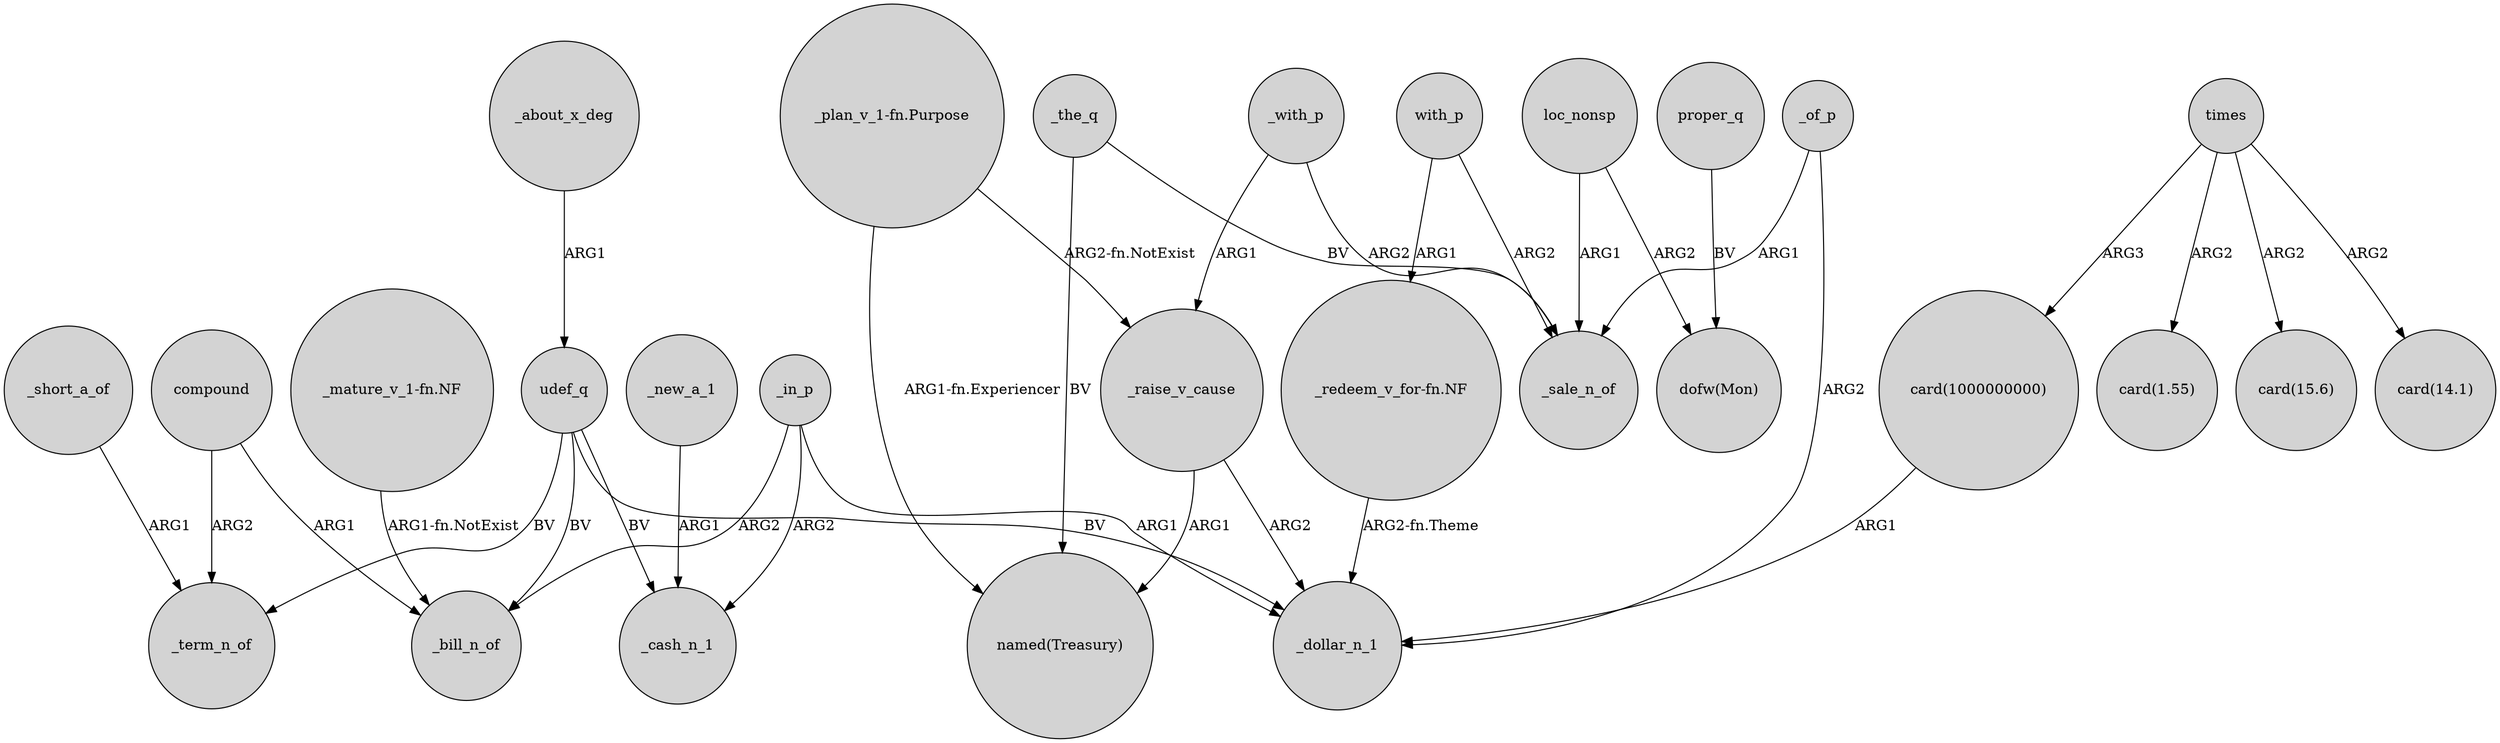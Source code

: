 digraph {
	node [shape=circle style=filled]
	loc_nonsp -> _sale_n_of [label=ARG1]
	compound -> _bill_n_of [label=ARG1]
	"_mature_v_1-fn.NF" -> _bill_n_of [label="ARG1-fn.NotExist"]
	compound -> _term_n_of [label=ARG2]
	udef_q -> _cash_n_1 [label=BV]
	_new_a_1 -> _cash_n_1 [label=ARG1]
	times -> "card(15.6)" [label=ARG2]
	_short_a_of -> _term_n_of [label=ARG1]
	times -> "card(14.1)" [label=ARG2]
	udef_q -> _bill_n_of [label=BV]
	_about_x_deg -> udef_q [label=ARG1]
	"_plan_v_1-fn.Purpose" -> _raise_v_cause [label="ARG2-fn.NotExist"]
	_raise_v_cause -> "named(Treasury)" [label=ARG1]
	times -> "card(1000000000)" [label=ARG3]
	_of_p -> _sale_n_of [label=ARG1]
	_in_p -> _bill_n_of [label=ARG2]
	_raise_v_cause -> _dollar_n_1 [label=ARG2]
	_the_q -> _sale_n_of [label=BV]
	with_p -> "_redeem_v_for-fn.NF" [label=ARG1]
	with_p -> _sale_n_of [label=ARG2]
	times -> "card(1.55)" [label=ARG2]
	proper_q -> "dofw(Mon)" [label=BV]
	udef_q -> _term_n_of [label=BV]
	_in_p -> _cash_n_1 [label=ARG2]
	_the_q -> "named(Treasury)" [label=BV]
	loc_nonsp -> "dofw(Mon)" [label=ARG2]
	_with_p -> _raise_v_cause [label=ARG1]
	_in_p -> _dollar_n_1 [label=ARG1]
	"_plan_v_1-fn.Purpose" -> "named(Treasury)" [label="ARG1-fn.Experiencer"]
	_of_p -> _dollar_n_1 [label=ARG2]
	"card(1000000000)" -> _dollar_n_1 [label=ARG1]
	_with_p -> _sale_n_of [label=ARG2]
	"_redeem_v_for-fn.NF" -> _dollar_n_1 [label="ARG2-fn.Theme"]
	udef_q -> _dollar_n_1 [label=BV]
}
